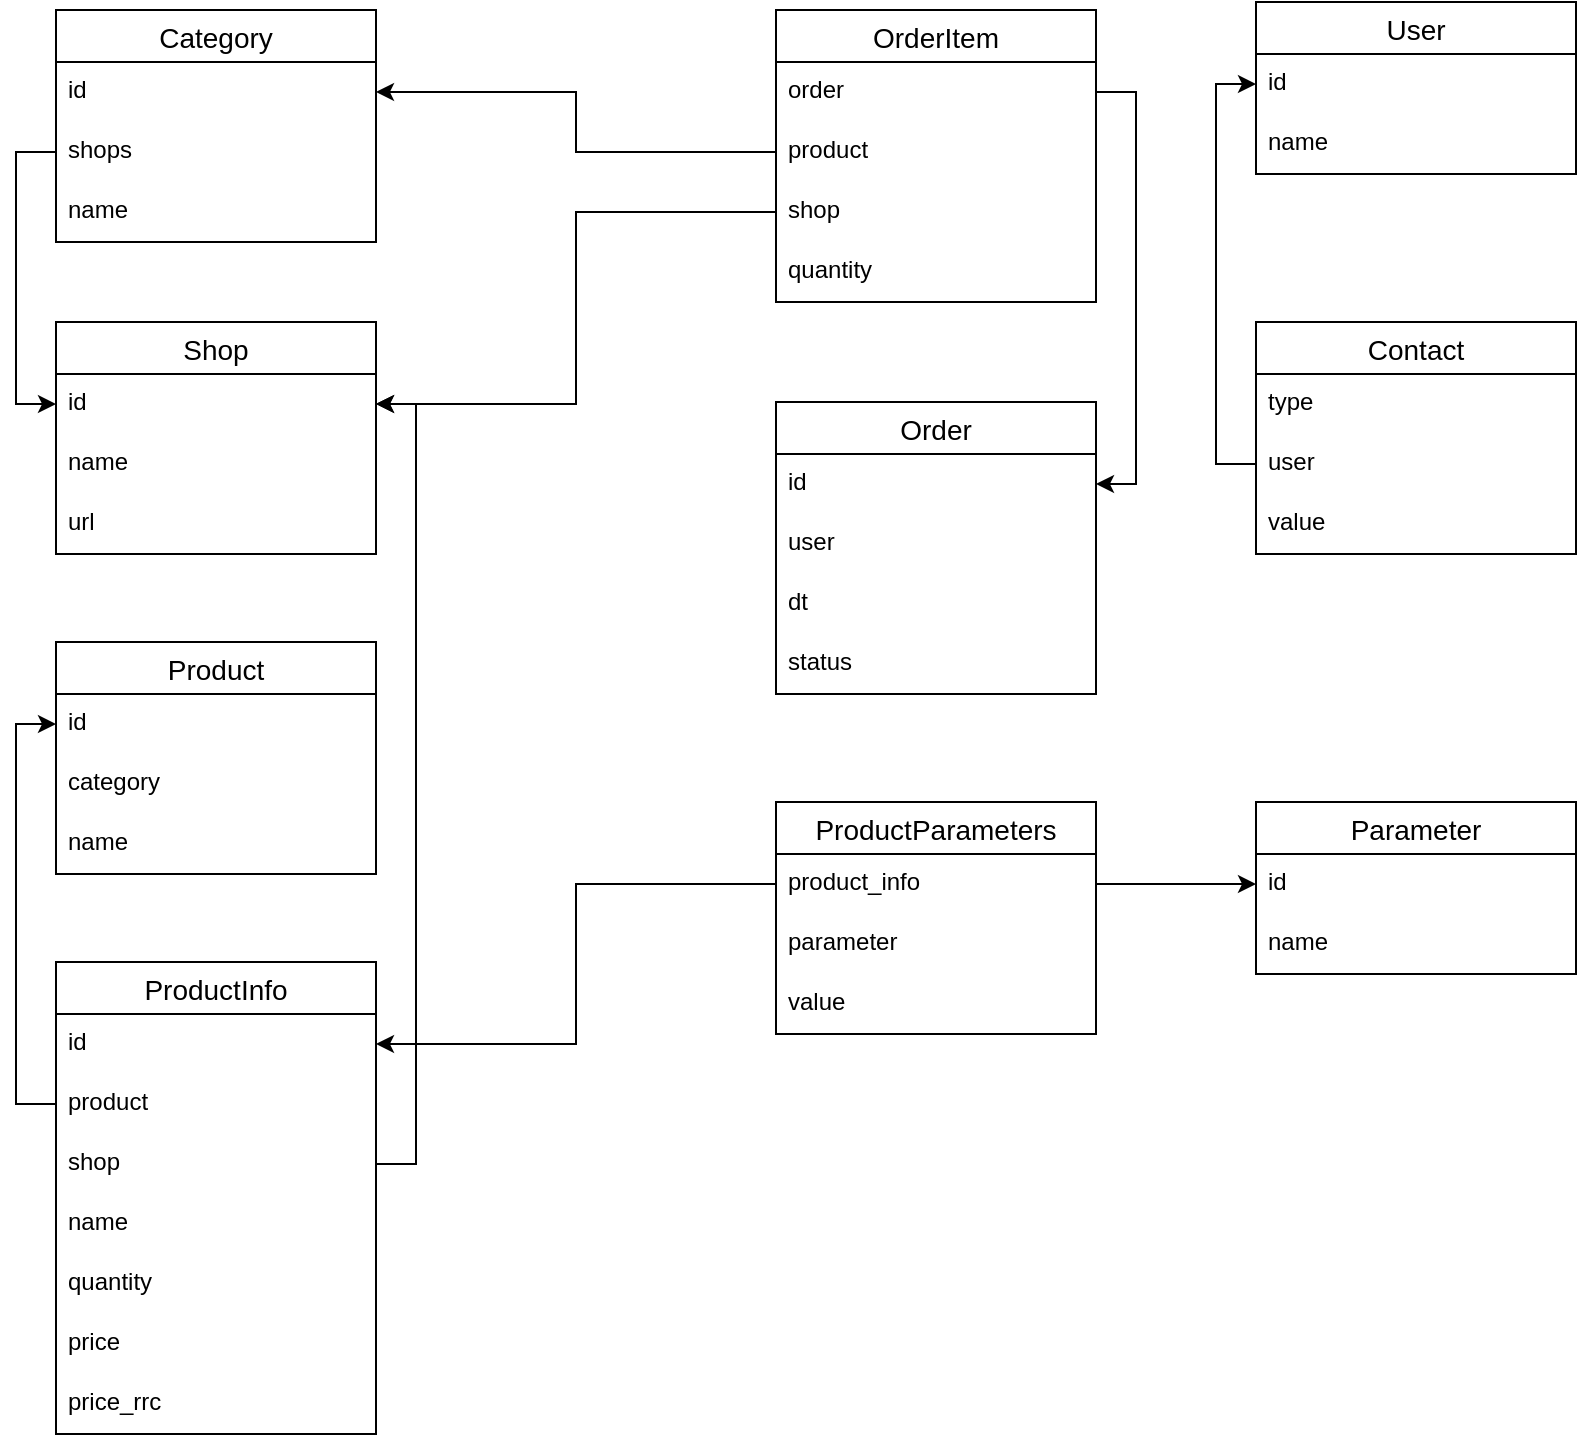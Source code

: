 <mxfile version="15.8.3" type="device"><diagram id="H-SILVl-ZLVRe5y5jZqW" name="Page-1"><mxGraphModel dx="1070" dy="895" grid="1" gridSize="10" guides="1" tooltips="1" connect="1" arrows="1" fold="1" page="1" pageScale="1" pageWidth="827" pageHeight="1169" math="0" shadow="0"><root><mxCell id="0"/><mxCell id="1" parent="0"/><mxCell id="PMb-6GgfyTg2OqCB5jMl-25" style="edgeStyle=orthogonalEdgeStyle;rounded=0;orthogonalLoop=1;jettySize=auto;html=1;exitX=0;exitY=0.5;exitDx=0;exitDy=0;entryX=0;entryY=0.5;entryDx=0;entryDy=0;" parent="1" source="PMb-6GgfyTg2OqCB5jMl-21" edge="1"><mxGeometry relative="1" as="geometry"><Array as="points"><mxPoint x="40" y="201"/><mxPoint x="40" y="81"/></Array><mxPoint x="80" y="81.0" as="targetPoint"/></mxGeometry></mxCell><mxCell id="PMb-6GgfyTg2OqCB5jMl-27" style="edgeStyle=orthogonalEdgeStyle;rounded=0;orthogonalLoop=1;jettySize=auto;html=1;exitX=0;exitY=0.5;exitDx=0;exitDy=0;entryX=0;entryY=0.5;entryDx=0;entryDy=0;" parent="1" source="PMb-6GgfyTg2OqCB5jMl-22" edge="1"><mxGeometry relative="1" as="geometry"><Array as="points"><mxPoint x="40" y="231"/><mxPoint x="40" y="321"/></Array><mxPoint x="80" y="321" as="targetPoint"/></mxGeometry></mxCell><mxCell id="RI7mun9X4CfX8ePucDgM-80" value="Shop" style="swimlane;fontStyle=0;childLayout=stackLayout;horizontal=1;startSize=26;horizontalStack=0;resizeParent=1;resizeParentMax=0;resizeLast=0;collapsible=1;marginBottom=0;align=center;fontSize=14;" vertex="1" parent="1"><mxGeometry x="40" y="200" width="160" height="116" as="geometry"/></mxCell><mxCell id="RI7mun9X4CfX8ePucDgM-81" value="id" style="text;strokeColor=none;fillColor=none;spacingLeft=4;spacingRight=4;overflow=hidden;rotatable=0;points=[[0,0.5],[1,0.5]];portConstraint=eastwest;fontSize=12;" vertex="1" parent="RI7mun9X4CfX8ePucDgM-80"><mxGeometry y="26" width="160" height="30" as="geometry"/></mxCell><mxCell id="RI7mun9X4CfX8ePucDgM-82" value="name" style="text;strokeColor=none;fillColor=none;spacingLeft=4;spacingRight=4;overflow=hidden;rotatable=0;points=[[0,0.5],[1,0.5]];portConstraint=eastwest;fontSize=12;" vertex="1" parent="RI7mun9X4CfX8ePucDgM-80"><mxGeometry y="56" width="160" height="30" as="geometry"/></mxCell><mxCell id="RI7mun9X4CfX8ePucDgM-83" value="url" style="text;strokeColor=none;fillColor=none;spacingLeft=4;spacingRight=4;overflow=hidden;rotatable=0;points=[[0,0.5],[1,0.5]];portConstraint=eastwest;fontSize=12;" vertex="1" parent="RI7mun9X4CfX8ePucDgM-80"><mxGeometry y="86" width="160" height="30" as="geometry"/></mxCell><mxCell id="RI7mun9X4CfX8ePucDgM-84" value="Category" style="swimlane;fontStyle=0;childLayout=stackLayout;horizontal=1;startSize=26;horizontalStack=0;resizeParent=1;resizeParentMax=0;resizeLast=0;collapsible=1;marginBottom=0;align=center;fontSize=14;" vertex="1" parent="1"><mxGeometry x="40" y="44" width="160" height="116" as="geometry"/></mxCell><mxCell id="RI7mun9X4CfX8ePucDgM-140" value="id" style="text;strokeColor=none;fillColor=none;spacingLeft=4;spacingRight=4;overflow=hidden;rotatable=0;points=[[0,0.5],[1,0.5]];portConstraint=eastwest;fontSize=12;" vertex="1" parent="RI7mun9X4CfX8ePucDgM-84"><mxGeometry y="26" width="160" height="30" as="geometry"/></mxCell><mxCell id="RI7mun9X4CfX8ePucDgM-86" value="shops" style="text;strokeColor=none;fillColor=none;spacingLeft=4;spacingRight=4;overflow=hidden;rotatable=0;points=[[0,0.5],[1,0.5]];portConstraint=eastwest;fontSize=12;" vertex="1" parent="RI7mun9X4CfX8ePucDgM-84"><mxGeometry y="56" width="160" height="30" as="geometry"/></mxCell><mxCell id="RI7mun9X4CfX8ePucDgM-87" value="name" style="text;strokeColor=none;fillColor=none;spacingLeft=4;spacingRight=4;overflow=hidden;rotatable=0;points=[[0,0.5],[1,0.5]];portConstraint=eastwest;fontSize=12;" vertex="1" parent="RI7mun9X4CfX8ePucDgM-84"><mxGeometry y="86" width="160" height="30" as="geometry"/></mxCell><mxCell id="RI7mun9X4CfX8ePucDgM-88" style="edgeStyle=orthogonalEdgeStyle;rounded=0;orthogonalLoop=1;jettySize=auto;html=1;exitX=0;exitY=0.5;exitDx=0;exitDy=0;entryX=0;entryY=0.5;entryDx=0;entryDy=0;" edge="1" parent="1" source="RI7mun9X4CfX8ePucDgM-86" target="RI7mun9X4CfX8ePucDgM-81"><mxGeometry relative="1" as="geometry"/></mxCell><mxCell id="RI7mun9X4CfX8ePucDgM-89" value="Product" style="swimlane;fontStyle=0;childLayout=stackLayout;horizontal=1;startSize=26;horizontalStack=0;resizeParent=1;resizeParentMax=0;resizeLast=0;collapsible=1;marginBottom=0;align=center;fontSize=14;" vertex="1" parent="1"><mxGeometry x="40" y="360" width="160" height="116" as="geometry"/></mxCell><mxCell id="RI7mun9X4CfX8ePucDgM-92" value="id" style="text;strokeColor=none;fillColor=none;spacingLeft=4;spacingRight=4;overflow=hidden;rotatable=0;points=[[0,0.5],[1,0.5]];portConstraint=eastwest;fontSize=12;" vertex="1" parent="RI7mun9X4CfX8ePucDgM-89"><mxGeometry y="26" width="160" height="30" as="geometry"/></mxCell><mxCell id="RI7mun9X4CfX8ePucDgM-90" value="category" style="text;strokeColor=none;fillColor=none;spacingLeft=4;spacingRight=4;overflow=hidden;rotatable=0;points=[[0,0.5],[1,0.5]];portConstraint=eastwest;fontSize=12;" vertex="1" parent="RI7mun9X4CfX8ePucDgM-89"><mxGeometry y="56" width="160" height="30" as="geometry"/></mxCell><mxCell id="RI7mun9X4CfX8ePucDgM-91" value="name" style="text;strokeColor=none;fillColor=none;spacingLeft=4;spacingRight=4;overflow=hidden;rotatable=0;points=[[0,0.5],[1,0.5]];portConstraint=eastwest;fontSize=12;" vertex="1" parent="RI7mun9X4CfX8ePucDgM-89"><mxGeometry y="86" width="160" height="30" as="geometry"/></mxCell><mxCell id="RI7mun9X4CfX8ePucDgM-93" value="ProductInfo" style="swimlane;fontStyle=0;childLayout=stackLayout;horizontal=1;startSize=26;horizontalStack=0;resizeParent=1;resizeParentMax=0;resizeLast=0;collapsible=1;marginBottom=0;align=center;fontSize=14;" vertex="1" parent="1"><mxGeometry x="40" y="520" width="160" height="236" as="geometry"/></mxCell><mxCell id="RI7mun9X4CfX8ePucDgM-132" value="id" style="text;strokeColor=none;fillColor=none;spacingLeft=4;spacingRight=4;overflow=hidden;rotatable=0;points=[[0,0.5],[1,0.5]];portConstraint=eastwest;fontSize=12;" vertex="1" parent="RI7mun9X4CfX8ePucDgM-93"><mxGeometry y="26" width="160" height="30" as="geometry"/></mxCell><mxCell id="RI7mun9X4CfX8ePucDgM-94" value="product" style="text;strokeColor=none;fillColor=none;spacingLeft=4;spacingRight=4;overflow=hidden;rotatable=0;points=[[0,0.5],[1,0.5]];portConstraint=eastwest;fontSize=12;" vertex="1" parent="RI7mun9X4CfX8ePucDgM-93"><mxGeometry y="56" width="160" height="30" as="geometry"/></mxCell><mxCell id="RI7mun9X4CfX8ePucDgM-95" value="shop" style="text;strokeColor=none;fillColor=none;spacingLeft=4;spacingRight=4;overflow=hidden;rotatable=0;points=[[0,0.5],[1,0.5]];portConstraint=eastwest;fontSize=12;" vertex="1" parent="RI7mun9X4CfX8ePucDgM-93"><mxGeometry y="86" width="160" height="30" as="geometry"/></mxCell><mxCell id="RI7mun9X4CfX8ePucDgM-96" value="name" style="text;strokeColor=none;fillColor=none;spacingLeft=4;spacingRight=4;overflow=hidden;rotatable=0;points=[[0,0.5],[1,0.5]];portConstraint=eastwest;fontSize=12;" vertex="1" parent="RI7mun9X4CfX8ePucDgM-93"><mxGeometry y="116" width="160" height="30" as="geometry"/></mxCell><mxCell id="RI7mun9X4CfX8ePucDgM-97" value="quantity" style="text;strokeColor=none;fillColor=none;spacingLeft=4;spacingRight=4;overflow=hidden;rotatable=0;points=[[0,0.5],[1,0.5]];portConstraint=eastwest;fontSize=12;" vertex="1" parent="RI7mun9X4CfX8ePucDgM-93"><mxGeometry y="146" width="160" height="30" as="geometry"/></mxCell><mxCell id="RI7mun9X4CfX8ePucDgM-98" value="price" style="text;strokeColor=none;fillColor=none;spacingLeft=4;spacingRight=4;overflow=hidden;rotatable=0;points=[[0,0.5],[1,0.5]];portConstraint=eastwest;fontSize=12;" vertex="1" parent="RI7mun9X4CfX8ePucDgM-93"><mxGeometry y="176" width="160" height="30" as="geometry"/></mxCell><mxCell id="RI7mun9X4CfX8ePucDgM-99" value="price_rrc" style="text;strokeColor=none;fillColor=none;spacingLeft=4;spacingRight=4;overflow=hidden;rotatable=0;points=[[0,0.5],[1,0.5]];portConstraint=eastwest;fontSize=12;" vertex="1" parent="RI7mun9X4CfX8ePucDgM-93"><mxGeometry y="206" width="160" height="30" as="geometry"/></mxCell><mxCell id="RI7mun9X4CfX8ePucDgM-101" value="Parameter" style="swimlane;fontStyle=0;childLayout=stackLayout;horizontal=1;startSize=26;horizontalStack=0;resizeParent=1;resizeParentMax=0;resizeLast=0;collapsible=1;marginBottom=0;align=center;fontSize=14;" vertex="1" parent="1"><mxGeometry x="640" y="440" width="160" height="86" as="geometry"/></mxCell><mxCell id="RI7mun9X4CfX8ePucDgM-102" value="id" style="text;strokeColor=none;fillColor=none;spacingLeft=4;spacingRight=4;overflow=hidden;rotatable=0;points=[[0,0.5],[1,0.5]];portConstraint=eastwest;fontSize=12;" vertex="1" parent="RI7mun9X4CfX8ePucDgM-101"><mxGeometry y="26" width="160" height="30" as="geometry"/></mxCell><mxCell id="RI7mun9X4CfX8ePucDgM-103" value="name" style="text;strokeColor=none;fillColor=none;spacingLeft=4;spacingRight=4;overflow=hidden;rotatable=0;points=[[0,0.5],[1,0.5]];portConstraint=eastwest;fontSize=12;" vertex="1" parent="RI7mun9X4CfX8ePucDgM-101"><mxGeometry y="56" width="160" height="30" as="geometry"/></mxCell><mxCell id="RI7mun9X4CfX8ePucDgM-105" value="ProductParameters" style="swimlane;fontStyle=0;childLayout=stackLayout;horizontal=1;startSize=26;horizontalStack=0;resizeParent=1;resizeParentMax=0;resizeLast=0;collapsible=1;marginBottom=0;align=center;fontSize=14;" vertex="1" parent="1"><mxGeometry x="400" y="440" width="160" height="116" as="geometry"/></mxCell><mxCell id="RI7mun9X4CfX8ePucDgM-106" value="product_info" style="text;strokeColor=none;fillColor=none;spacingLeft=4;spacingRight=4;overflow=hidden;rotatable=0;points=[[0,0.5],[1,0.5]];portConstraint=eastwest;fontSize=12;" vertex="1" parent="RI7mun9X4CfX8ePucDgM-105"><mxGeometry y="26" width="160" height="30" as="geometry"/></mxCell><mxCell id="RI7mun9X4CfX8ePucDgM-107" value="parameter" style="text;strokeColor=none;fillColor=none;spacingLeft=4;spacingRight=4;overflow=hidden;rotatable=0;points=[[0,0.5],[1,0.5]];portConstraint=eastwest;fontSize=12;" vertex="1" parent="RI7mun9X4CfX8ePucDgM-105"><mxGeometry y="56" width="160" height="30" as="geometry"/></mxCell><mxCell id="RI7mun9X4CfX8ePucDgM-108" value="value" style="text;strokeColor=none;fillColor=none;spacingLeft=4;spacingRight=4;overflow=hidden;rotatable=0;points=[[0,0.5],[1,0.5]];portConstraint=eastwest;fontSize=12;" vertex="1" parent="RI7mun9X4CfX8ePucDgM-105"><mxGeometry y="86" width="160" height="30" as="geometry"/></mxCell><mxCell id="RI7mun9X4CfX8ePucDgM-112" value="Order" style="swimlane;fontStyle=0;childLayout=stackLayout;horizontal=1;startSize=26;horizontalStack=0;resizeParent=1;resizeParentMax=0;resizeLast=0;collapsible=1;marginBottom=0;align=center;fontSize=14;" vertex="1" parent="1"><mxGeometry x="400" y="240" width="160" height="146" as="geometry"/></mxCell><mxCell id="RI7mun9X4CfX8ePucDgM-137" value="id&#10;" style="text;strokeColor=none;fillColor=none;spacingLeft=4;spacingRight=4;overflow=hidden;rotatable=0;points=[[0,0.5],[1,0.5]];portConstraint=eastwest;fontSize=12;" vertex="1" parent="RI7mun9X4CfX8ePucDgM-112"><mxGeometry y="26" width="160" height="30" as="geometry"/></mxCell><mxCell id="RI7mun9X4CfX8ePucDgM-113" value="user" style="text;strokeColor=none;fillColor=none;spacingLeft=4;spacingRight=4;overflow=hidden;rotatable=0;points=[[0,0.5],[1,0.5]];portConstraint=eastwest;fontSize=12;" vertex="1" parent="RI7mun9X4CfX8ePucDgM-112"><mxGeometry y="56" width="160" height="30" as="geometry"/></mxCell><mxCell id="RI7mun9X4CfX8ePucDgM-114" value="dt" style="text;strokeColor=none;fillColor=none;spacingLeft=4;spacingRight=4;overflow=hidden;rotatable=0;points=[[0,0.5],[1,0.5]];portConstraint=eastwest;fontSize=12;" vertex="1" parent="RI7mun9X4CfX8ePucDgM-112"><mxGeometry y="86" width="160" height="30" as="geometry"/></mxCell><mxCell id="RI7mun9X4CfX8ePucDgM-115" value="status" style="text;strokeColor=none;fillColor=none;spacingLeft=4;spacingRight=4;overflow=hidden;rotatable=0;points=[[0,0.5],[1,0.5]];portConstraint=eastwest;fontSize=12;" vertex="1" parent="RI7mun9X4CfX8ePucDgM-112"><mxGeometry y="116" width="160" height="30" as="geometry"/></mxCell><mxCell id="RI7mun9X4CfX8ePucDgM-116" value="OrderItem" style="swimlane;fontStyle=0;childLayout=stackLayout;horizontal=1;startSize=26;horizontalStack=0;resizeParent=1;resizeParentMax=0;resizeLast=0;collapsible=1;marginBottom=0;align=center;fontSize=14;" vertex="1" parent="1"><mxGeometry x="400" y="44" width="160" height="146" as="geometry"/></mxCell><mxCell id="RI7mun9X4CfX8ePucDgM-117" value="order" style="text;strokeColor=none;fillColor=none;spacingLeft=4;spacingRight=4;overflow=hidden;rotatable=0;points=[[0,0.5],[1,0.5]];portConstraint=eastwest;fontSize=12;" vertex="1" parent="RI7mun9X4CfX8ePucDgM-116"><mxGeometry y="26" width="160" height="30" as="geometry"/></mxCell><mxCell id="RI7mun9X4CfX8ePucDgM-118" value="product" style="text;strokeColor=none;fillColor=none;spacingLeft=4;spacingRight=4;overflow=hidden;rotatable=0;points=[[0,0.5],[1,0.5]];portConstraint=eastwest;fontSize=12;" vertex="1" parent="RI7mun9X4CfX8ePucDgM-116"><mxGeometry y="56" width="160" height="30" as="geometry"/></mxCell><mxCell id="RI7mun9X4CfX8ePucDgM-119" value="shop" style="text;strokeColor=none;fillColor=none;spacingLeft=4;spacingRight=4;overflow=hidden;rotatable=0;points=[[0,0.5],[1,0.5]];portConstraint=eastwest;fontSize=12;" vertex="1" parent="RI7mun9X4CfX8ePucDgM-116"><mxGeometry y="86" width="160" height="30" as="geometry"/></mxCell><mxCell id="RI7mun9X4CfX8ePucDgM-120" value="quantity" style="text;strokeColor=none;fillColor=none;spacingLeft=4;spacingRight=4;overflow=hidden;rotatable=0;points=[[0,0.5],[1,0.5]];portConstraint=eastwest;fontSize=12;" vertex="1" parent="RI7mun9X4CfX8ePucDgM-116"><mxGeometry y="116" width="160" height="30" as="geometry"/></mxCell><mxCell id="RI7mun9X4CfX8ePucDgM-121" value="Contact" style="swimlane;fontStyle=0;childLayout=stackLayout;horizontal=1;startSize=26;horizontalStack=0;resizeParent=1;resizeParentMax=0;resizeLast=0;collapsible=1;marginBottom=0;align=center;fontSize=14;" vertex="1" parent="1"><mxGeometry x="640" y="200" width="160" height="116" as="geometry"/></mxCell><mxCell id="RI7mun9X4CfX8ePucDgM-122" value="type" style="text;strokeColor=none;fillColor=none;spacingLeft=4;spacingRight=4;overflow=hidden;rotatable=0;points=[[0,0.5],[1,0.5]];portConstraint=eastwest;fontSize=12;" vertex="1" parent="RI7mun9X4CfX8ePucDgM-121"><mxGeometry y="26" width="160" height="30" as="geometry"/></mxCell><mxCell id="RI7mun9X4CfX8ePucDgM-123" value="user" style="text;strokeColor=none;fillColor=none;spacingLeft=4;spacingRight=4;overflow=hidden;rotatable=0;points=[[0,0.5],[1,0.5]];portConstraint=eastwest;fontSize=12;" vertex="1" parent="RI7mun9X4CfX8ePucDgM-121"><mxGeometry y="56" width="160" height="30" as="geometry"/></mxCell><mxCell id="RI7mun9X4CfX8ePucDgM-124" value="value" style="text;strokeColor=none;fillColor=none;spacingLeft=4;spacingRight=4;overflow=hidden;rotatable=0;points=[[0,0.5],[1,0.5]];portConstraint=eastwest;fontSize=12;" vertex="1" parent="RI7mun9X4CfX8ePucDgM-121"><mxGeometry y="86" width="160" height="30" as="geometry"/></mxCell><mxCell id="RI7mun9X4CfX8ePucDgM-125" value="User" style="swimlane;fontStyle=0;childLayout=stackLayout;horizontal=1;startSize=26;horizontalStack=0;resizeParent=1;resizeParentMax=0;resizeLast=0;collapsible=1;marginBottom=0;align=center;fontSize=14;" vertex="1" parent="1"><mxGeometry x="640" y="40" width="160" height="86" as="geometry"/></mxCell><mxCell id="RI7mun9X4CfX8ePucDgM-126" value="id" style="text;strokeColor=none;fillColor=none;spacingLeft=4;spacingRight=4;overflow=hidden;rotatable=0;points=[[0,0.5],[1,0.5]];portConstraint=eastwest;fontSize=12;" vertex="1" parent="RI7mun9X4CfX8ePucDgM-125"><mxGeometry y="26" width="160" height="30" as="geometry"/></mxCell><mxCell id="RI7mun9X4CfX8ePucDgM-127" value="name" style="text;strokeColor=none;fillColor=none;spacingLeft=4;spacingRight=4;overflow=hidden;rotatable=0;points=[[0,0.5],[1,0.5]];portConstraint=eastwest;fontSize=12;" vertex="1" parent="RI7mun9X4CfX8ePucDgM-125"><mxGeometry y="56" width="160" height="30" as="geometry"/></mxCell><mxCell id="RI7mun9X4CfX8ePucDgM-129" style="edgeStyle=orthogonalEdgeStyle;rounded=0;orthogonalLoop=1;jettySize=auto;html=1;exitX=0;exitY=0.5;exitDx=0;exitDy=0;entryX=0;entryY=0.5;entryDx=0;entryDy=0;startArrow=none;startFill=0;" edge="1" parent="1" source="RI7mun9X4CfX8ePucDgM-94" target="RI7mun9X4CfX8ePucDgM-92"><mxGeometry relative="1" as="geometry"/></mxCell><mxCell id="RI7mun9X4CfX8ePucDgM-131" style="edgeStyle=orthogonalEdgeStyle;rounded=0;orthogonalLoop=1;jettySize=auto;html=1;exitX=1;exitY=0.5;exitDx=0;exitDy=0;entryX=1;entryY=0.5;entryDx=0;entryDy=0;startArrow=none;startFill=0;" edge="1" parent="1" source="RI7mun9X4CfX8ePucDgM-95" target="RI7mun9X4CfX8ePucDgM-81"><mxGeometry relative="1" as="geometry"/></mxCell><mxCell id="RI7mun9X4CfX8ePucDgM-133" style="edgeStyle=orthogonalEdgeStyle;rounded=0;orthogonalLoop=1;jettySize=auto;html=1;exitX=0;exitY=0.5;exitDx=0;exitDy=0;entryX=1;entryY=0.5;entryDx=0;entryDy=0;startArrow=none;startFill=0;" edge="1" parent="1" source="RI7mun9X4CfX8ePucDgM-106" target="RI7mun9X4CfX8ePucDgM-132"><mxGeometry relative="1" as="geometry"/></mxCell><mxCell id="RI7mun9X4CfX8ePucDgM-139" style="edgeStyle=orthogonalEdgeStyle;rounded=0;orthogonalLoop=1;jettySize=auto;html=1;exitX=1;exitY=0.5;exitDx=0;exitDy=0;entryX=1;entryY=0.5;entryDx=0;entryDy=0;startArrow=none;startFill=0;" edge="1" parent="1" source="RI7mun9X4CfX8ePucDgM-117" target="RI7mun9X4CfX8ePucDgM-137"><mxGeometry relative="1" as="geometry"/></mxCell><mxCell id="RI7mun9X4CfX8ePucDgM-141" style="edgeStyle=orthogonalEdgeStyle;rounded=0;orthogonalLoop=1;jettySize=auto;html=1;exitX=0;exitY=0.5;exitDx=0;exitDy=0;startArrow=none;startFill=0;" edge="1" parent="1" source="RI7mun9X4CfX8ePucDgM-118" target="RI7mun9X4CfX8ePucDgM-140"><mxGeometry relative="1" as="geometry"/></mxCell><mxCell id="RI7mun9X4CfX8ePucDgM-142" style="edgeStyle=orthogonalEdgeStyle;rounded=0;orthogonalLoop=1;jettySize=auto;html=1;exitX=0;exitY=0.5;exitDx=0;exitDy=0;entryX=1;entryY=0.5;entryDx=0;entryDy=0;startArrow=none;startFill=0;" edge="1" parent="1" source="RI7mun9X4CfX8ePucDgM-119" target="RI7mun9X4CfX8ePucDgM-81"><mxGeometry relative="1" as="geometry"/></mxCell><mxCell id="RI7mun9X4CfX8ePucDgM-143" style="edgeStyle=orthogonalEdgeStyle;rounded=0;orthogonalLoop=1;jettySize=auto;html=1;exitX=0;exitY=0.5;exitDx=0;exitDy=0;entryX=0;entryY=0.5;entryDx=0;entryDy=0;startArrow=none;startFill=0;" edge="1" parent="1" source="RI7mun9X4CfX8ePucDgM-123" target="RI7mun9X4CfX8ePucDgM-126"><mxGeometry relative="1" as="geometry"/></mxCell><mxCell id="RI7mun9X4CfX8ePucDgM-145" style="edgeStyle=orthogonalEdgeStyle;rounded=0;orthogonalLoop=1;jettySize=auto;html=1;exitX=1;exitY=0.5;exitDx=0;exitDy=0;entryX=0;entryY=0.5;entryDx=0;entryDy=0;startArrow=none;startFill=0;" edge="1" parent="1" source="RI7mun9X4CfX8ePucDgM-106" target="RI7mun9X4CfX8ePucDgM-102"><mxGeometry relative="1" as="geometry"/></mxCell></root></mxGraphModel></diagram></mxfile>
